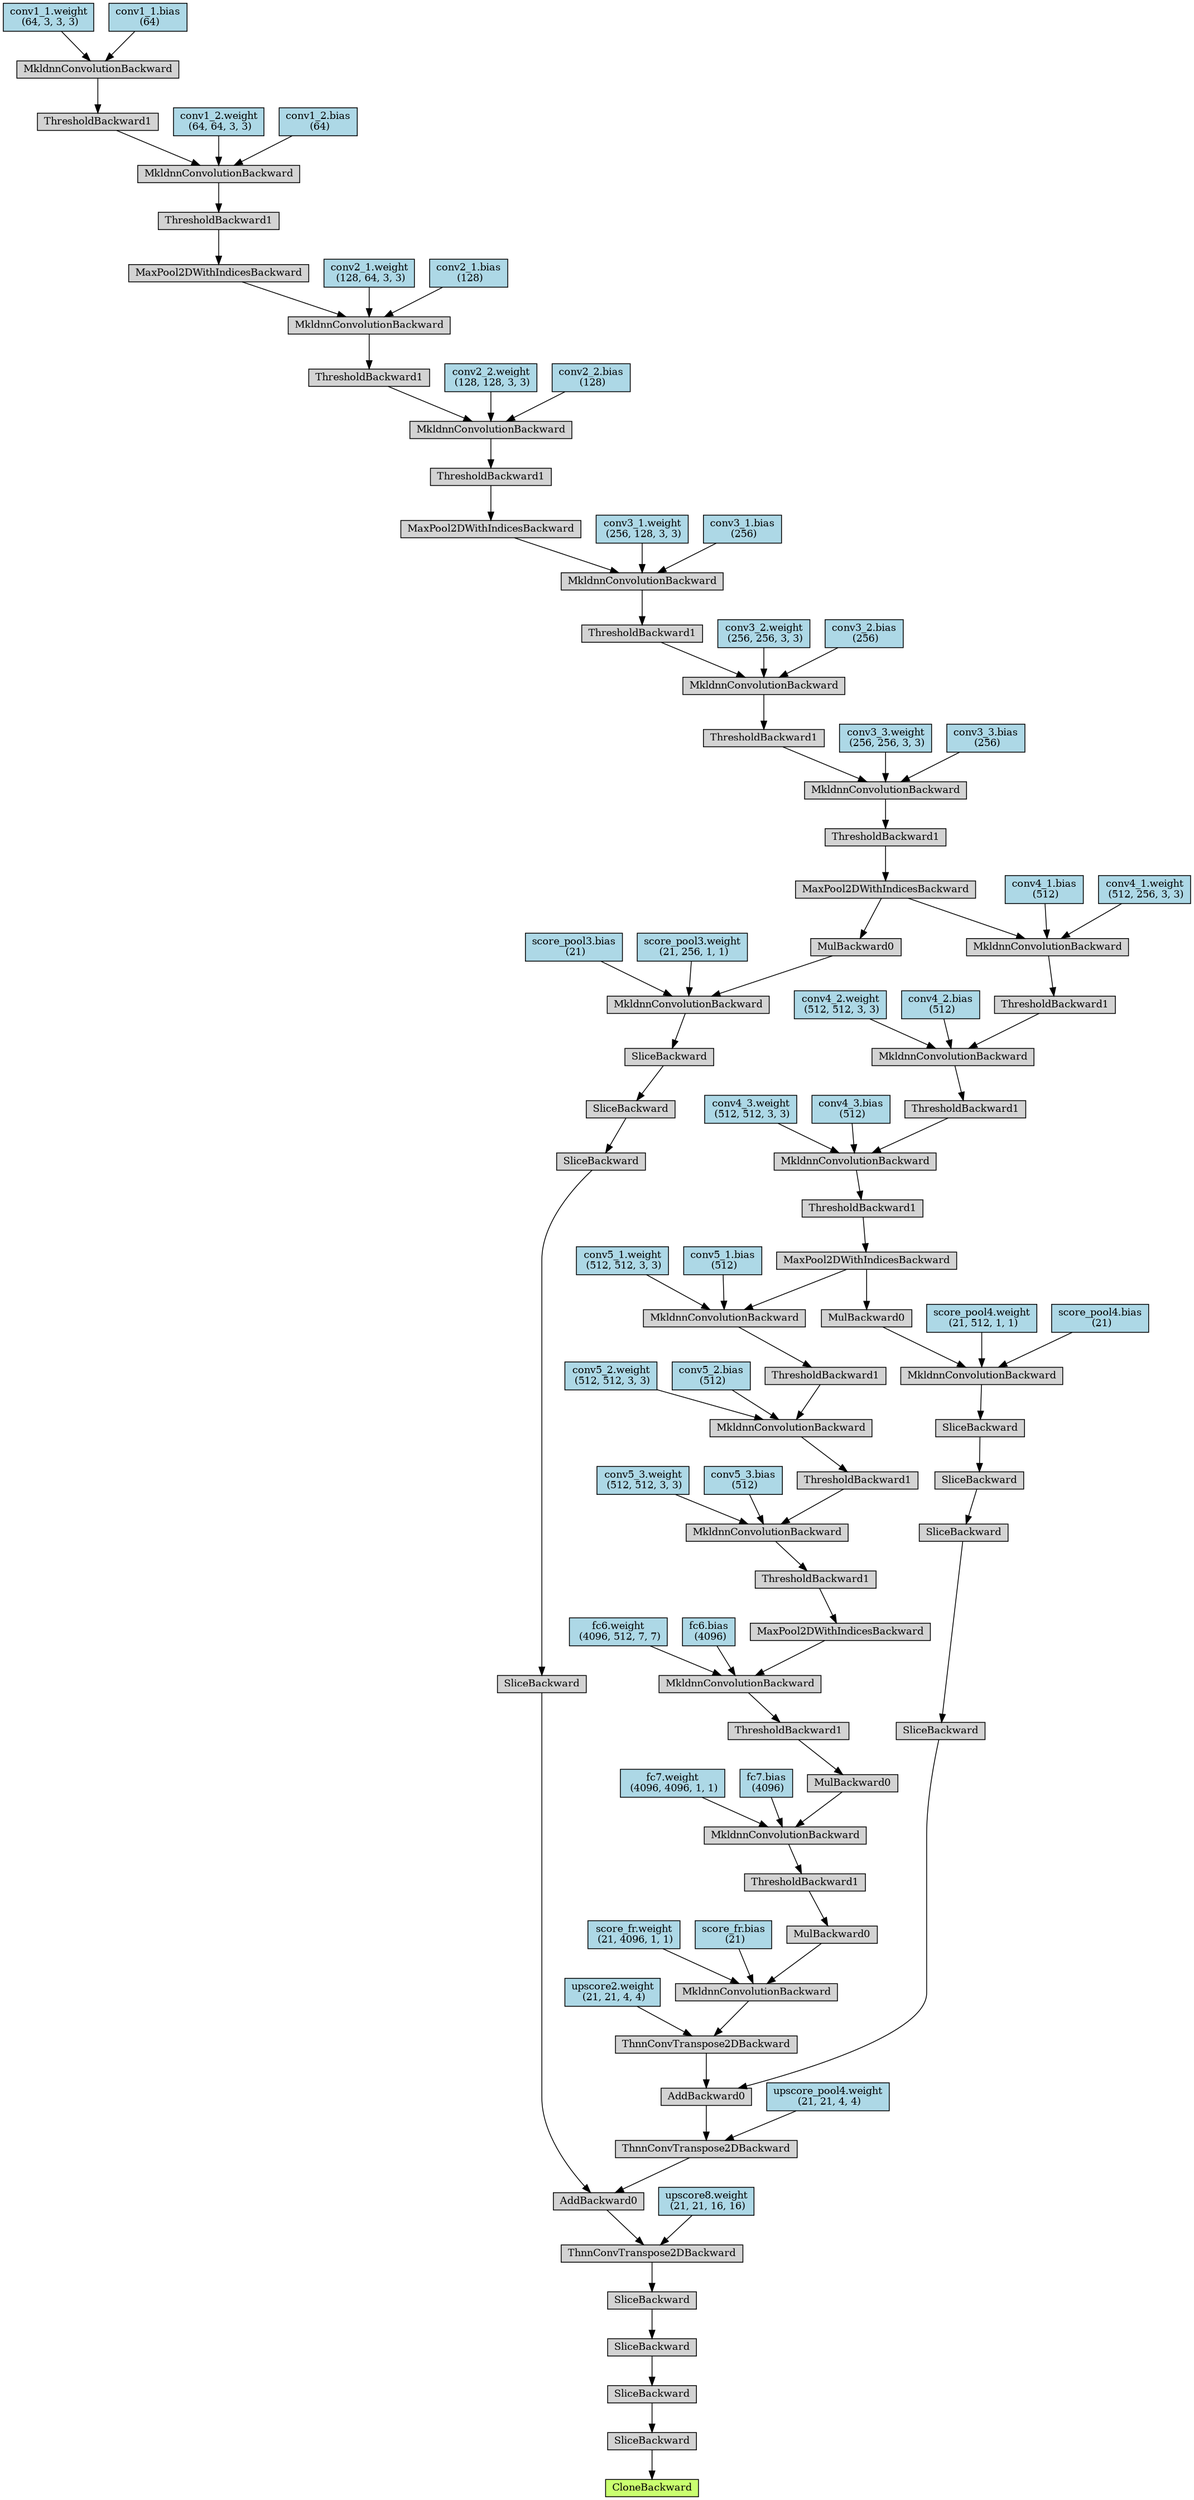 digraph {
	graph [size="29.849999999999998,29.849999999999998"]
	node [align=left fontsize=12 height=0.2 ranksep=0.1 shape=box style=filled]
	140390838359320 [label=CloneBackward fillcolor=darkolivegreen1]
	140390838359376 -> 140390838359320
	140390838359376 [label=SliceBackward]
	140390838359488 -> 140390838359376
	140390838359488 [label=SliceBackward]
	140390838359600 -> 140390838359488
	140390838359600 [label=SliceBackward]
	140390838359712 -> 140390838359600
	140390838359712 [label=SliceBackward]
	140390838359824 -> 140390838359712
	140390838359824 [label=ThnnConvTranspose2DBackward]
	140390838359936 -> 140390838359824
	140390838359936 [label=AddBackward0]
	140390838360104 -> 140390838359936
	140390838360104 [label=ThnnConvTranspose2DBackward]
	140390838360272 -> 140390838360104
	140390838360272 [label=AddBackward0]
	140390838360440 -> 140390838360272
	140390838360440 [label=ThnnConvTranspose2DBackward]
	140390838360608 -> 140390838360440
	140390838360608 [label=MkldnnConvolutionBackward]
	140390838360776 -> 140390838360608
	140390838360776 [label=MulBackward0]
	140390838361000 -> 140390838360776
	140390838361000 [label=ThresholdBackward1]
	140390838361112 -> 140390838361000
	140390838361112 [label=MkldnnConvolutionBackward]
	140390838361224 -> 140390838361112
	140390838361224 [label=MulBackward0]
	140390838361448 -> 140390838361224
	140390838361448 [label=ThresholdBackward1]
	140390838361560 -> 140390838361448
	140390838361560 [label=MkldnnConvolutionBackward]
	140390838361672 -> 140390838361560
	140390838361672 [label=MaxPool2DWithIndicesBackward]
	140390838361896 -> 140390838361672
	140390838361896 [label=ThresholdBackward1]
	140390838362008 -> 140390838361896
	140390838362008 [label=MkldnnConvolutionBackward]
	140390837489736 -> 140390838362008
	140390837489736 [label=ThresholdBackward1]
	140390837489960 -> 140390837489736
	140390837489960 [label=MkldnnConvolutionBackward]
	140390837490072 -> 140390837489960
	140390837490072 [label=ThresholdBackward1]
	140390837490296 -> 140390837490072
	140390837490296 [label=MkldnnConvolutionBackward]
	140390837490408 -> 140390837490296
	140390837490408 [label=MaxPool2DWithIndicesBackward]
	140390837490632 -> 140390837490408
	140390837490632 [label=ThresholdBackward1]
	140390837490800 -> 140390837490632
	140390837490800 [label=MkldnnConvolutionBackward]
	140390837490968 -> 140390837490800
	140390837490968 [label=ThresholdBackward1]
	140390837491192 -> 140390837490968
	140390837491192 [label=MkldnnConvolutionBackward]
	140390837491360 -> 140390837491192
	140390837491360 [label=ThresholdBackward1]
	140390837491584 -> 140390837491360
	140390837491584 [label=MkldnnConvolutionBackward]
	140390837491752 -> 140390837491584
	140390837491752 [label=MaxPool2DWithIndicesBackward]
	140390837491976 -> 140390837491752
	140390837491976 [label=ThresholdBackward1]
	140390837492144 -> 140390837491976
	140390837492144 [label=MkldnnConvolutionBackward]
	140390837492312 -> 140390837492144
	140390837492312 [label=ThresholdBackward1]
	140390837492536 -> 140390837492312
	140390837492536 [label=MkldnnConvolutionBackward]
	140390837492704 -> 140390837492536
	140390837492704 [label=ThresholdBackward1]
	140390837492928 -> 140390837492704
	140390837492928 [label=MkldnnConvolutionBackward]
	140390837493096 -> 140390837492928
	140390837493096 [label=MaxPool2DWithIndicesBackward]
	140390837493320 -> 140390837493096
	140390837493320 [label=ThresholdBackward1]
	140390837493488 -> 140390837493320
	140390837493488 [label=MkldnnConvolutionBackward]
	140390837493656 -> 140390837493488
	140390837493656 [label=ThresholdBackward1]
	140390837498040 -> 140390837493656
	140390837498040 [label=MkldnnConvolutionBackward]
	140390837498208 -> 140390837498040
	140390837498208 [label=MaxPool2DWithIndicesBackward]
	140390837498432 -> 140390837498208
	140390837498432 [label=ThresholdBackward1]
	140390837498600 -> 140390837498432
	140390837498600 [label=MkldnnConvolutionBackward]
	140390837498768 -> 140390837498600
	140390837498768 [label=ThresholdBackward1]
	140390837498992 -> 140390837498768
	140390837498992 [label=MkldnnConvolutionBackward]
	140390837499160 -> 140390837498992
	140390837499160 [label="conv1_1.weight
 (64, 3, 3, 3)" fillcolor=lightblue]
	140390837499216 -> 140390837498992
	140390837499216 [label="conv1_1.bias
 (64)" fillcolor=lightblue]
	140390837498824 -> 140390837498600
	140390837498824 [label="conv1_2.weight
 (64, 64, 3, 3)" fillcolor=lightblue]
	140390837498880 -> 140390837498600
	140390837498880 [label="conv1_2.bias
 (64)" fillcolor=lightblue]
	140390837498264 -> 140390837498040
	140390837498264 [label="conv2_1.weight
 (128, 64, 3, 3)" fillcolor=lightblue]
	140390837498320 -> 140390837498040
	140390837498320 [label="conv2_1.bias
 (128)" fillcolor=lightblue]
	140390837493712 -> 140390837493488
	140390837493712 [label="conv2_2.weight
 (128, 128, 3, 3)" fillcolor=lightblue]
	140390837497928 -> 140390837493488
	140390837497928 [label="conv2_2.bias
 (128)" fillcolor=lightblue]
	140390837493152 -> 140390837492928
	140390837493152 [label="conv3_1.weight
 (256, 128, 3, 3)" fillcolor=lightblue]
	140390837493208 -> 140390837492928
	140390837493208 [label="conv3_1.bias
 (256)" fillcolor=lightblue]
	140390837492760 -> 140390837492536
	140390837492760 [label="conv3_2.weight
 (256, 256, 3, 3)" fillcolor=lightblue]
	140390837492816 -> 140390837492536
	140390837492816 [label="conv3_2.bias
 (256)" fillcolor=lightblue]
	140390837492368 -> 140390837492144
	140390837492368 [label="conv3_3.weight
 (256, 256, 3, 3)" fillcolor=lightblue]
	140390837492424 -> 140390837492144
	140390837492424 [label="conv3_3.bias
 (256)" fillcolor=lightblue]
	140390837491808 -> 140390837491584
	140390837491808 [label="conv4_1.weight
 (512, 256, 3, 3)" fillcolor=lightblue]
	140390837491864 -> 140390837491584
	140390837491864 [label="conv4_1.bias
 (512)" fillcolor=lightblue]
	140390837491416 -> 140390837491192
	140390837491416 [label="conv4_2.weight
 (512, 512, 3, 3)" fillcolor=lightblue]
	140390837491472 -> 140390837491192
	140390837491472 [label="conv4_2.bias
 (512)" fillcolor=lightblue]
	140390837491024 -> 140390837490800
	140390837491024 [label="conv4_3.weight
 (512, 512, 3, 3)" fillcolor=lightblue]
	140390837491080 -> 140390837490800
	140390837491080 [label="conv4_3.bias
 (512)" fillcolor=lightblue]
	140390837490464 -> 140390837490296
	140390837490464 [label="conv5_1.weight
 (512, 512, 3, 3)" fillcolor=lightblue]
	140390837490520 -> 140390837490296
	140390837490520 [label="conv5_1.bias
 (512)" fillcolor=lightblue]
	140390837490128 -> 140390837489960
	140390837490128 [label="conv5_2.weight
 (512, 512, 3, 3)" fillcolor=lightblue]
	140390837490184 -> 140390837489960
	140390837490184 [label="conv5_2.bias
 (512)" fillcolor=lightblue]
	140390837489792 -> 140390838362008
	140390837489792 [label="conv5_3.weight
 (512, 512, 3, 3)" fillcolor=lightblue]
	140390837489848 -> 140390838362008
	140390837489848 [label="conv5_3.bias
 (512)" fillcolor=lightblue]
	140390838361728 -> 140390838361560
	140390838361728 [label="fc6.weight
 (4096, 512, 7, 7)" fillcolor=lightblue]
	140390838361784 -> 140390838361560
	140390838361784 [label="fc6.bias
 (4096)" fillcolor=lightblue]
	140390838361280 -> 140390838361112
	140390838361280 [label="fc7.weight
 (4096, 4096, 1, 1)" fillcolor=lightblue]
	140390838361336 -> 140390838361112
	140390838361336 [label="fc7.bias
 (4096)" fillcolor=lightblue]
	140390838360832 -> 140390838360608
	140390838360832 [label="score_fr.weight
 (21, 4096, 1, 1)" fillcolor=lightblue]
	140390838360888 -> 140390838360608
	140390838360888 [label="score_fr.bias
 (21)" fillcolor=lightblue]
	140390838360664 -> 140390838360440
	140390838360664 [label="upscore2.weight
 (21, 21, 4, 4)" fillcolor=lightblue]
	140390838360496 -> 140390838360272
	140390838360496 [label=SliceBackward]
	140390838360720 -> 140390838360496
	140390838360720 [label=SliceBackward]
	140390838361392 -> 140390838360720
	140390838361392 [label=SliceBackward]
	140390838361056 -> 140390838361392
	140390838361056 [label=SliceBackward]
	140390838361840 -> 140390838361056
	140390838361840 [label=MkldnnConvolutionBackward]
	140390838362064 -> 140390838361840
	140390838362064 [label=MulBackward0]
	140390837490408 -> 140390838362064
	140390838361952 -> 140390838361840
	140390838361952 [label="score_pool4.weight
 (21, 512, 1, 1)" fillcolor=lightblue]
	140390837489904 -> 140390838361840
	140390837489904 [label="score_pool4.bias
 (21)" fillcolor=lightblue]
	140390838360328 -> 140390838360104
	140390838360328 [label="upscore_pool4.weight
 (21, 21, 4, 4)" fillcolor=lightblue]
	140390838360160 -> 140390838359936
	140390838360160 [label=SliceBackward]
	140390838360384 -> 140390838360160
	140390838360384 [label=SliceBackward]
	140390838360944 -> 140390838360384
	140390838360944 [label=SliceBackward]
	140390838361616 -> 140390838360944
	140390838361616 [label=SliceBackward]
	140390837490240 -> 140390838361616
	140390837490240 [label=MkldnnConvolutionBackward]
	140390837490856 -> 140390837490240
	140390837490856 [label=MulBackward0]
	140390837491752 -> 140390837490856
	140390837490576 -> 140390837490240
	140390837490576 [label="score_pool3.weight
 (21, 256, 1, 1)" fillcolor=lightblue]
	140390837490352 -> 140390837490240
	140390837490352 [label="score_pool3.bias
 (21)" fillcolor=lightblue]
	140390838359992 -> 140390838359824
	140390838359992 [label="upscore8.weight
 (21, 21, 16, 16)" fillcolor=lightblue]
}
